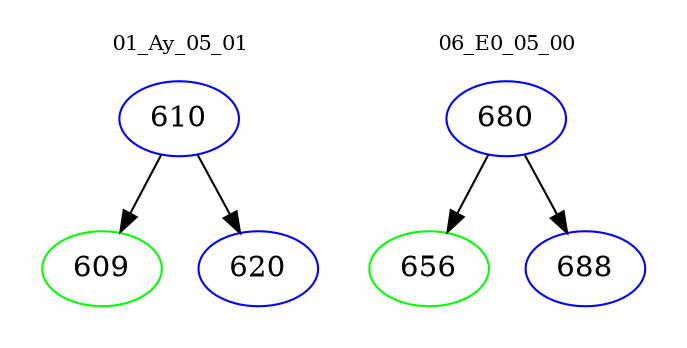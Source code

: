 digraph{
subgraph cluster_0 {
color = white
label = "01_Ay_05_01";
fontsize=10;
T0_610 [label="610", color="blue"]
T0_610 -> T0_609 [color="black"]
T0_609 [label="609", color="green"]
T0_610 -> T0_620 [color="black"]
T0_620 [label="620", color="blue"]
}
subgraph cluster_1 {
color = white
label = "06_E0_05_00";
fontsize=10;
T1_680 [label="680", color="blue"]
T1_680 -> T1_656 [color="black"]
T1_656 [label="656", color="green"]
T1_680 -> T1_688 [color="black"]
T1_688 [label="688", color="blue"]
}
}
